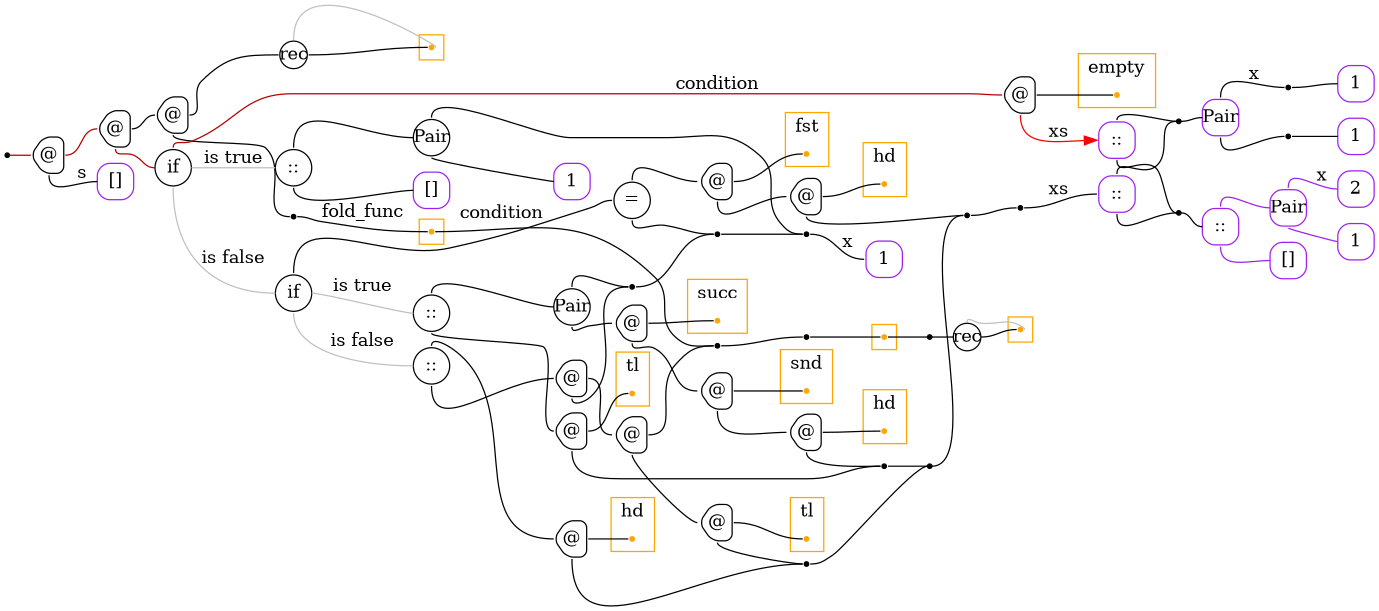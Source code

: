 digraph G {
  rankdir=LR;
  edge[arrowhead=none,arrowtail=none];
  node[fixedsize=true,shape=circle]
  size="9.201041666666667,5.219270833333334";
  labeldistance=0;
  nodesep=.175;
  ranksep=.175;

 nd1[shape=point];
   nd15[label="1",tooltip="nd15-ConstGraph",style=rounded,orientation=90,shape=square,width=.4,height=.4,color="purple"];
   nd21[label="2",tooltip="nd21-ConstGraph",style=rounded,orientation=90,shape=square,width=.4,height=.4,color="purple"];
   nd27[label="1",tooltip="nd27-ConstGraph",style=rounded,orientation=90,shape=square,width=.4,height=.4,color="purple"];
 subgraph cluster_nd174 {
   graph[style=fill,color="orange"];
   ndcluster_nd174[tooltip="nd174",orientation=90,shape=point,color="orange"];
 };
   nd592[label="1",tooltip="nd592-ConstGraph",style=rounded,orientation=90,shape=square,width=.4,height=.4,color="purple"];
   nd686[label="Pair",tooltip="nd686-ConstPairGraph",style=rounded,orientation=90,shape=square,width=.4,height=.4,color="purple"];
 nd885[label=" ",tooltip="nd885-ContractGraph",style=rounded,orientation=90,shape=point];
 nd918[label=" ",tooltip="nd918-ContractGraph",style=rounded,orientation=90,shape=point];
 nd919[label=" ",tooltip="nd919-ContractGraph",style=rounded,orientation=90,shape=point];
 subgraph cluster_nd383 {
   graph[style=fill,color="orange"];
   ndcluster_nd383[tooltip="nd383",orientation=90,shape=point,color="orange"];
 };
 nd946[label="rec",tooltip="nd946-RecurGraph",style=rounded,width=.3,height=.3,color="#000000"];
   subgraph cluster_nd950 {
     graph[style=fill,color="orange"];
     ndcluster_nd950[tooltip="nd950",orientation=90,shape=point,color="orange"];
   };
 nd1152[label=" ",tooltip="nd1152-ContractGraph",style=rounded,orientation=90,shape=point];
   nd1071[label="1",tooltip="nd1071-ConstGraph",style=rounded,orientation=90,shape=square,width=.4,height=.4,color="purple"];
   nd1075[label="[]",tooltip="nd1075-ConstEmptyGraph",style=rounded,orientation=90,shape=square,width=.4,height=.4,color="purple"];
   nd1165[label="Pair",tooltip="nd1165-ConstPairGraph",style=rounded,orientation=90,shape=square,width=.4,height=.4,color="purple"];
   nd1171[label="::",tooltip="nd1171-ConstListGraph",style=rounded,orientation=90,shape=square,width=.4,height=.4,color="purple"];
   nd1178[label="::",tooltip="nd1178-ConstListGraph",style=rounded,orientation=90,shape=square,width=.4,height=.4,color="purple"];
 nd1182[label="rec",tooltip="nd1182-RecurGraph",style=rounded,width=.3,height=.3,color="#000000"];
   subgraph cluster_nd1186 {
     graph[style=fill,color="orange"];
     ndcluster_nd1186[tooltip="nd1186",orientation=90,shape=point,color="orange"];
   };
 nd718[label="@",tooltip="nd718-AppGraph",style=rounded,orientation=90,shape=house,width=.4,height=.4,color="#000000"];
 nd719[label="@",tooltip="nd719-AppGraph",style=rounded,orientation=90,shape=house,width=.4,height=.4,color="#000000"];
 nd720[label="@",tooltip="nd720-AppGraph",style=rounded,orientation=90,shape=house,width=.4,height=.4,color="#000000"];
 nd734[label=" ",tooltip="nd734-ContractGraph",style=rounded,orientation=90,shape=point];
   nd1263[label="[]",tooltip="nd1263-ConstEmptyGraph",style=rounded,orientation=90,shape=square,width=.4,height=.4,color="purple"];
 nd1367[label=" ",tooltip="nd1367-ContractGraph",style=rounded,orientation=90,shape=point];
 nd1273[label="if",tooltip="nd1273-IfGraph",style=rounded,width=.4,height=.4,color="#000000"];
 nd1274[label="@",tooltip="nd1274-AppGraph",style=rounded,orientation=90,shape=house,width=.4,height=.4,color="#000000"];
 subgraph cluster_nd1277 {
   graph[style=fill,color="orange",label="empty"];
   ndcluster_nd1277[tooltip="nd1277",orientation=90,shape=point,color="orange"];
 };
 nd1281[label="::",tooltip="nd1281-BinOpGraph",style=rounded,width=.4,height=.4,color="#000000"];
 nd1282[label="Pair",tooltip="nd1282-BinOpGraph",style=rounded,width=.4,height=.4,color="#000000"];
   nd1286[label="1",tooltip="nd1286-ConstGraph",style=rounded,orientation=90,shape=square,width=.4,height=.4,color="purple"];
   nd1290[label="[]",tooltip="nd1290-ConstEmptyGraph",style=rounded,orientation=90,shape=square,width=.4,height=.4,color="purple"];
 nd1291[label="if",tooltip="nd1291-IfGraph",style=rounded,width=.4,height=.4,color="#000000"];
 nd1292[label="=",tooltip="nd1292-BinOpGraph",style=rounded,width=.4,height=.4,color="#000000"];
 nd1293[label="@",tooltip="nd1293-AppGraph",style=rounded,orientation=90,shape=house,width=.4,height=.4,color="#000000"];
 subgraph cluster_nd1296 {
   graph[style=fill,color="orange",label="fst"];
   ndcluster_nd1296[tooltip="nd1296",orientation=90,shape=point,color="orange"];
 };
 nd1300[label="@",tooltip="nd1300-AppGraph",style=rounded,orientation=90,shape=house,width=.4,height=.4,color="#000000"];
 subgraph cluster_nd1303 {
   graph[style=fill,color="orange",label="hd"];
   ndcluster_nd1303[tooltip="nd1303",orientation=90,shape=point,color="orange"];
 };
 nd1307[label="::",tooltip="nd1307-BinOpGraph",style=rounded,width=.4,height=.4,color="#000000"];
 nd1308[label="Pair",tooltip="nd1308-BinOpGraph",style=rounded,width=.4,height=.4,color="#000000"];
 nd1309[label="@",tooltip="nd1309-AppGraph",style=rounded,orientation=90,shape=house,width=.4,height=.4,color="#000000"];
 subgraph cluster_nd1312 {
   graph[style=fill,color="orange",label="succ"];
   ndcluster_nd1312[tooltip="nd1312",orientation=90,shape=point,color="orange"];
 };
 nd1316[label="@",tooltip="nd1316-AppGraph",style=rounded,orientation=90,shape=house,width=.4,height=.4,color="#000000"];
 subgraph cluster_nd1319 {
   graph[style=fill,color="orange",label="snd"];
   ndcluster_nd1319[tooltip="nd1319",orientation=90,shape=point,color="orange"];
 };
 nd1323[label="@",tooltip="nd1323-AppGraph",style=rounded,orientation=90,shape=house,width=.4,height=.4,color="#000000"];
 subgraph cluster_nd1326 {
   graph[style=fill,color="orange",label="hd"];
   ndcluster_nd1326[tooltip="nd1326",orientation=90,shape=point,color="orange"];
 };
 nd1330[label="@",tooltip="nd1330-AppGraph",style=rounded,orientation=90,shape=house,width=.4,height=.4,color="#000000"];
 subgraph cluster_nd1333 {
   graph[style=fill,color="orange",label="tl"];
   ndcluster_nd1333[tooltip="nd1333",orientation=90,shape=point,color="orange"];
 };
 nd1337[label=" ",tooltip="nd1337-ContractGraph",style=rounded,orientation=90,shape=point];
 nd1338[label="::",tooltip="nd1338-BinOpGraph",style=rounded,width=.4,height=.4,color="#000000"];
 nd1339[label="@",tooltip="nd1339-AppGraph",style=rounded,orientation=90,shape=house,width=.4,height=.4,color="#000000"];
 subgraph cluster_nd1342 {
   graph[style=fill,color="orange",label="hd"];
   ndcluster_nd1342[tooltip="nd1342",orientation=90,shape=point,color="orange"];
 };
 nd1346[label="@",tooltip="nd1346-AppGraph",style=rounded,orientation=90,shape=house,width=.4,height=.4,color="#000000"];
 nd1347[label="@",tooltip="nd1347-AppGraph",style=rounded,orientation=90,shape=house,width=.4,height=.4,color="#000000"];
 nd1349[label="@",tooltip="nd1349-AppGraph",style=rounded,orientation=90,shape=house,width=.4,height=.4,color="#000000"];
 subgraph cluster_nd1352 {
   graph[style=fill,color="orange",label="tl"];
   ndcluster_nd1352[tooltip="nd1352",orientation=90,shape=point,color="orange"];
 };
 nd1357[label=" ",tooltip="nd1357-ContractGraph",style=rounded,orientation=90,shape=point];
 nd1358[label=" ",tooltip="nd1358-ContractGraph",style=rounded,orientation=90,shape=point];
 nd1359[label=" ",tooltip="nd1359-ContractGraph",style=rounded,orientation=90,shape=point];
 nd1360[label=" ",tooltip="nd1360-ContractGraph",style=rounded,orientation=90,shape=point];
 nd1361[label=" ",tooltip="nd1361-ContractGraph",style=rounded,orientation=90,shape=point];
 nd1362[label=" ",tooltip="nd1362-ContractGraph",style=rounded,orientation=90,shape=point];
 nd1363[label=" ",tooltip="nd1363-ContractGraph",style=rounded,orientation=90,shape=point];
   nd1371[label="::",tooltip="nd1371-ConstListGraph",style=rounded,orientation=90,shape=square,width=.4,height=.4,color="purple"];
 nd1374[label=" ",tooltip="nd1374-ContractGraph",style=rounded,orientation=90,shape=point];
 nd1375[label=" ",tooltip="nd1375-ContractGraph",style=rounded,orientation=90,shape=point];

  ndcluster_nd174->nd1367[tailport=e,headport=w];
  ndcluster_nd383->nd1152[tailport=e,headport=w];
  nd885->ndcluster_nd383[tailport=e,headport=w];
  nd1152->nd946[tailport=e,headport=w,color=black,arrowhead=none,arrowtail=none];
  nd686->nd919[tailport=s,headport=w];
  nd686->nd918[label="x",tailport=n,headport=w];
  nd918->nd15[tailport=e,headport=w];
  nd919->nd592[tailport=e,headport=w];
  nd1178->nd1374[tailport=n,headport=w];
  nd718->nd1263[label="s",tailport=s,headport=w];
  nd720->nd1182[tailport=e,headport=w,color=black,arrowhead=none,arrowtail=none];
  nd719->nd720[tailport=e,headport=w];
  nd720->nd734[tailport=s,headport=w];
  nd718->nd719[tailport=e,headport=w,color="#b70000",arrowhead=none,arrowtail=none];
  nd1->nd718[label="",tailport=e,headport=w,color="#b70000",arrowhead=none,arrowtail=none];
  nd734->ndcluster_nd174[label="fold_func",tailport=e,headport=w];
  nd1367->nd885[tailport=e,headport=w];
  nd946->ndcluster_nd950[dir=back,headport=e,tailport=n,color=grey,arrowhead=none,arrowtail=none];
  nd946->ndcluster_nd950[tailport=e,headport=w];
  nd1165->nd1071[tailport=s,headport=w,color=purple,arrowhead=none,arrowtail=none];
  nd1171->nd1165[tailport=n,headport=w,color=purple,arrowhead=none,arrowtail=none];
  nd1171->nd1075[tailport=s,headport=w,color=purple,arrowhead=none,arrowtail=none];
  nd1178->nd1375[label="",tailport=s,headport=w];
  nd1165->nd21[label="x",tailport=n,headport=w,color=purple,arrowhead=none,arrowtail=none];
  nd1374->nd686[tailport=e,headport=w];
  nd1375->nd1171[tailport=e,headport=w];
  nd1182->ndcluster_nd1186[dir=back,headport=e,tailport=n,color=grey,arrowhead=none,arrowtail=none];
  nd1182->ndcluster_nd1186[tailport=e,headport=w];
  nd1274->ndcluster_nd1277[tailport=e,headport=w];
  nd1282->nd1286[tailport=s,headport=w];
  nd1281->nd1282[tailport=n,headport=w];
  nd1281->nd1290[tailport=s,headport=w];
  nd1300->ndcluster_nd1303[tailport=e,headport=w];
  nd1293->ndcluster_nd1296[tailport=e,headport=w];
  nd1293->nd1300[tailport=s,headport=w];
  nd1292->nd1293[tailport=n,headport=w];
  nd1323->ndcluster_nd1326[tailport=e,headport=w];
  nd1316->ndcluster_nd1319[tailport=e,headport=w];
  nd1316->nd1323[tailport=s,headport=w];
  nd1309->ndcluster_nd1312[tailport=e,headport=w];
  nd1309->nd1316[tailport=s,headport=w];
  nd1308->nd1309[tailport=s,headport=w];
  nd1330->ndcluster_nd1333[tailport=e,headport=w];
  nd1307->nd1308[tailport=n,headport=w];
  nd1307->nd1330[tailport=s,headport=w];
  nd1330->nd1337[tailport=s,headport=w];
  nd1323->nd1337[tailport=s,headport=w];
  nd1339->ndcluster_nd1342[tailport=e,headport=w];
  nd1349->ndcluster_nd1352[tailport=e,headport=w];
  nd1347->nd1367[tailport=e,headport=w];
  nd1347->nd1349[tailport=s,headport=w];
  nd1346->nd1347[tailport=e,headport=w];
  nd1338->nd1339[tailport=n,headport=w];
  nd1338->nd1346[tailport=s,headport=w];
  nd1349->nd1357[tailport=s,headport=w];
  nd1339->nd1357[tailport=s,headport=w];
  nd1291->nd1292[label="condition",tailport=n,headport=w];
  nd1291->nd1307[label="is true",tailport=e,headport=w,color=grey,arrowhead=none,arrowtail=none];
  nd1291->nd1338[label="is false",tailport=s,headport=w,color=grey,arrowhead=none,arrowtail=none];
  nd1346->nd1358[tailport=s,headport=w];
  nd1308->nd1358[tailport=n,headport=w];
  nd1357->nd1359[tailport=e,headport=w];
  nd1337->nd1359[tailport=e,headport=w];
  nd1292->nd1360[tailport=s,headport=w];
  nd1358->nd1360[tailport=e,headport=w];
  nd1300->nd1361[tailport=s,headport=w];
  nd1359->nd1361[tailport=e,headport=w];
  nd1273->nd1274[label="condition",tailport=n,headport=w,color="#b70000",arrowhead=none,arrowtail=none];
  nd1273->nd1281[label="is true",tailport=e,headport=w,color=grey,arrowhead=none,arrowtail=none];
  nd1273->nd1291[label="is false",tailport=s,headport=w,color=grey,arrowhead=none,arrowtail=none];
  nd1360->nd1362[tailport=e,headport=w];
  nd1282->nd1362[tailport=n,headport=w];
  nd1274->nd1371[label="xs",tailport=s,headport=w,color=red,arrowhead=normal];
  nd1361->nd1363[tailport=e,headport=w];
  nd719->nd1273[tailport=s,headport=w,color="#b70000",arrowhead=none,arrowtail=none];
  nd1362->nd27[label="x",tailport=e,headport=w];
  nd1363->nd1178[label="xs",tailport=e,headport=w];
  nd1371->nd1374[tailport=n,headport=w];
  nd1371->nd1375[label="",tailport=s,headport=w];
}